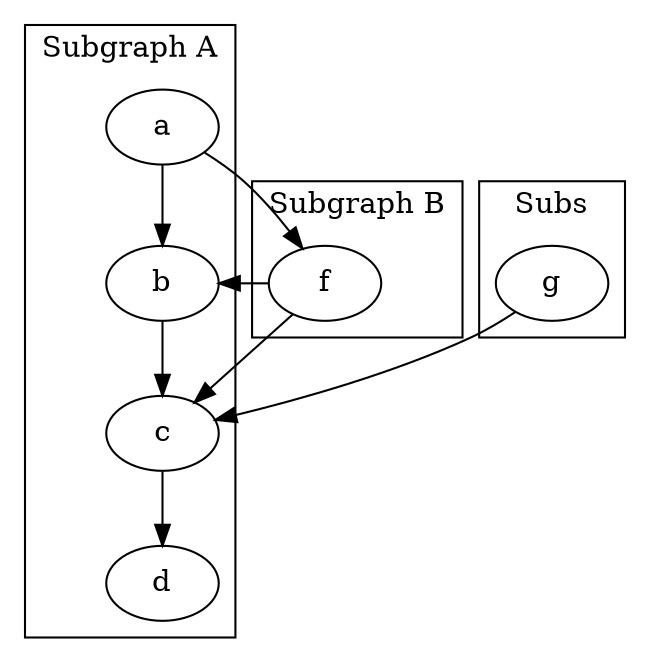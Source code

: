 digraph {
  subgraph cluster_0 {
    label="Subgraph A";
    a -> b;
    b -> c;
    c -> d;
  }
  subgraph cluster_1 {
    label="Subgraph B";
    a -> f;
    f -> c;
  }
  subgraph cluster_2 {
    label="Subs"
    f -> b;
    g -> c;
  }
}


